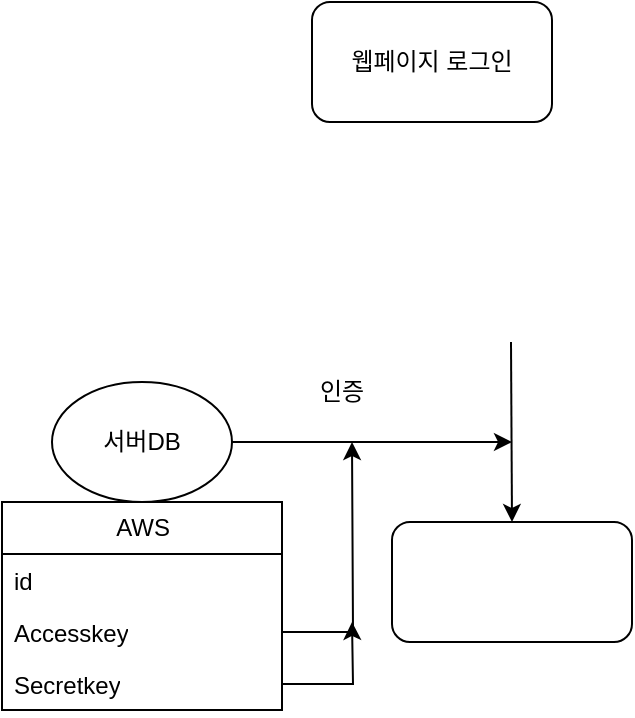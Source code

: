 <mxfile version="24.6.5" type="github">
  <diagram name="페이지-1" id="govlIPcVuCTkNT_6EK9A">
    <mxGraphModel dx="1434" dy="780" grid="1" gridSize="10" guides="1" tooltips="1" connect="1" arrows="1" fold="1" page="1" pageScale="1" pageWidth="827" pageHeight="1169" math="0" shadow="0">
      <root>
        <mxCell id="0" />
        <mxCell id="1" parent="0" />
        <mxCell id="_rLQb4sH9Tr5v9o5mnK6-1" value="웹페이지 로그인" style="rounded=1;whiteSpace=wrap;html=1;" vertex="1" parent="1">
          <mxGeometry x="160" y="20" width="120" height="60" as="geometry" />
        </mxCell>
        <mxCell id="_rLQb4sH9Tr5v9o5mnK6-2" value="" style="endArrow=classic;html=1;rounded=0;exitX=0.5;exitY=1;exitDx=0;exitDy=0;" edge="1" parent="1">
          <mxGeometry width="50" height="50" relative="1" as="geometry">
            <mxPoint x="259.5" y="190" as="sourcePoint" />
            <mxPoint x="260" y="280" as="targetPoint" />
          </mxGeometry>
        </mxCell>
        <mxCell id="_rLQb4sH9Tr5v9o5mnK6-5" value="" style="rounded=1;whiteSpace=wrap;html=1;" vertex="1" parent="1">
          <mxGeometry x="200" y="280" width="120" height="60" as="geometry" />
        </mxCell>
        <mxCell id="_rLQb4sH9Tr5v9o5mnK6-13" style="edgeStyle=orthogonalEdgeStyle;rounded=0;orthogonalLoop=1;jettySize=auto;html=1;exitX=1;exitY=0.5;exitDx=0;exitDy=0;" edge="1" parent="1" source="_rLQb4sH9Tr5v9o5mnK6-6">
          <mxGeometry relative="1" as="geometry">
            <mxPoint x="260" y="240" as="targetPoint" />
          </mxGeometry>
        </mxCell>
        <mxCell id="_rLQb4sH9Tr5v9o5mnK6-6" value="서버DB" style="ellipse;whiteSpace=wrap;html=1;" vertex="1" parent="1">
          <mxGeometry x="30" y="210" width="90" height="60" as="geometry" />
        </mxCell>
        <mxCell id="_rLQb4sH9Tr5v9o5mnK6-7" value="인증" style="text;html=1;align=center;verticalAlign=middle;whiteSpace=wrap;rounded=0;" vertex="1" parent="1">
          <mxGeometry x="145" y="200" width="60" height="30" as="geometry" />
        </mxCell>
        <mxCell id="_rLQb4sH9Tr5v9o5mnK6-9" value="AWS" style="swimlane;fontStyle=0;childLayout=stackLayout;horizontal=1;startSize=26;fillColor=none;horizontalStack=0;resizeParent=1;resizeParentMax=0;resizeLast=0;collapsible=1;marginBottom=0;html=1;" vertex="1" parent="1">
          <mxGeometry x="5" y="270" width="140" height="104" as="geometry" />
        </mxCell>
        <mxCell id="_rLQb4sH9Tr5v9o5mnK6-10" value="id" style="text;strokeColor=none;fillColor=none;align=left;verticalAlign=top;spacingLeft=4;spacingRight=4;overflow=hidden;rotatable=0;points=[[0,0.5],[1,0.5]];portConstraint=eastwest;whiteSpace=wrap;html=1;" vertex="1" parent="_rLQb4sH9Tr5v9o5mnK6-9">
          <mxGeometry y="26" width="140" height="26" as="geometry" />
        </mxCell>
        <mxCell id="_rLQb4sH9Tr5v9o5mnK6-15" style="edgeStyle=orthogonalEdgeStyle;rounded=0;orthogonalLoop=1;jettySize=auto;html=1;exitX=1;exitY=0.5;exitDx=0;exitDy=0;" edge="1" parent="_rLQb4sH9Tr5v9o5mnK6-9" source="_rLQb4sH9Tr5v9o5mnK6-11">
          <mxGeometry relative="1" as="geometry">
            <mxPoint x="175" y="-30" as="targetPoint" />
          </mxGeometry>
        </mxCell>
        <mxCell id="_rLQb4sH9Tr5v9o5mnK6-11" value="Accesskey" style="text;strokeColor=none;fillColor=none;align=left;verticalAlign=top;spacingLeft=4;spacingRight=4;overflow=hidden;rotatable=0;points=[[0,0.5],[1,0.5]];portConstraint=eastwest;whiteSpace=wrap;html=1;" vertex="1" parent="_rLQb4sH9Tr5v9o5mnK6-9">
          <mxGeometry y="52" width="140" height="26" as="geometry" />
        </mxCell>
        <mxCell id="_rLQb4sH9Tr5v9o5mnK6-16" style="edgeStyle=orthogonalEdgeStyle;rounded=0;orthogonalLoop=1;jettySize=auto;html=1;exitX=1;exitY=0.5;exitDx=0;exitDy=0;" edge="1" parent="_rLQb4sH9Tr5v9o5mnK6-9" source="_rLQb4sH9Tr5v9o5mnK6-12">
          <mxGeometry relative="1" as="geometry">
            <mxPoint x="175" y="60" as="targetPoint" />
          </mxGeometry>
        </mxCell>
        <mxCell id="_rLQb4sH9Tr5v9o5mnK6-12" value="Secretkey" style="text;strokeColor=none;fillColor=none;align=left;verticalAlign=top;spacingLeft=4;spacingRight=4;overflow=hidden;rotatable=0;points=[[0,0.5],[1,0.5]];portConstraint=eastwest;whiteSpace=wrap;html=1;" vertex="1" parent="_rLQb4sH9Tr5v9o5mnK6-9">
          <mxGeometry y="78" width="140" height="26" as="geometry" />
        </mxCell>
      </root>
    </mxGraphModel>
  </diagram>
</mxfile>
